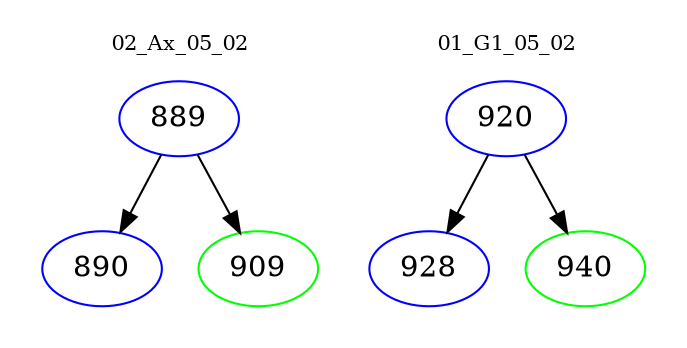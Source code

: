 digraph{
subgraph cluster_0 {
color = white
label = "02_Ax_05_02";
fontsize=10;
T0_889 [label="889", color="blue"]
T0_889 -> T0_890 [color="black"]
T0_890 [label="890", color="blue"]
T0_889 -> T0_909 [color="black"]
T0_909 [label="909", color="green"]
}
subgraph cluster_1 {
color = white
label = "01_G1_05_02";
fontsize=10;
T1_920 [label="920", color="blue"]
T1_920 -> T1_928 [color="black"]
T1_928 [label="928", color="blue"]
T1_920 -> T1_940 [color="black"]
T1_940 [label="940", color="green"]
}
}

